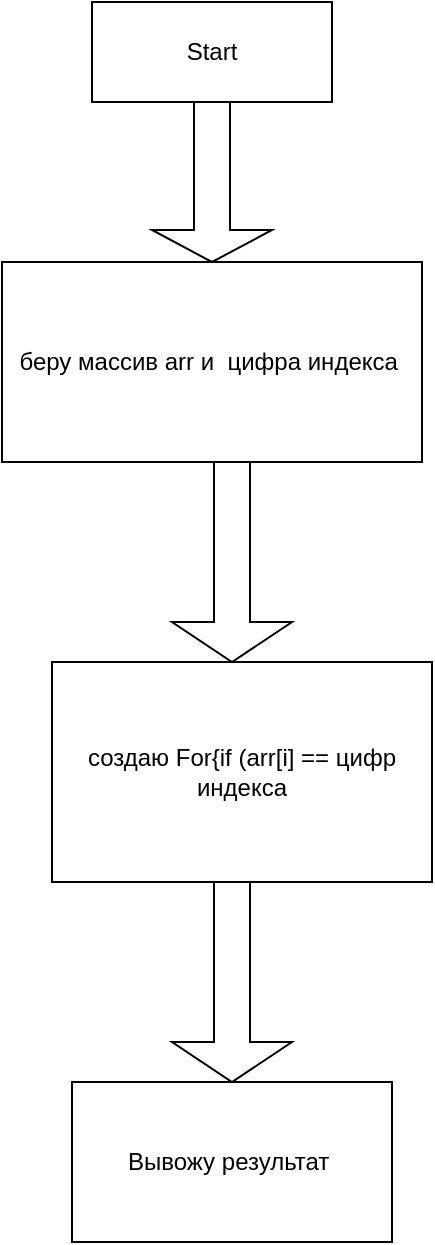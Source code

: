<mxfile version="20.8.13" type="github"><diagram name="Page-1" id="V947HSUEvExX3vAoGE46"><mxGraphModel dx="1434" dy="731" grid="1" gridSize="10" guides="1" tooltips="1" connect="1" arrows="1" fold="1" page="1" pageScale="1" pageWidth="850" pageHeight="1100" math="0" shadow="0"><root><mxCell id="0"/><mxCell id="1" parent="0"/><mxCell id="16D2uZdiWiCJGirajuRe-1" value="Start" style="rounded=0;whiteSpace=wrap;html=1;" vertex="1" parent="1"><mxGeometry x="300" y="30" width="120" height="50" as="geometry"/></mxCell><mxCell id="16D2uZdiWiCJGirajuRe-2" value="беру массив arr и&amp;nbsp; цифра индекса&amp;nbsp;" style="rounded=0;whiteSpace=wrap;html=1;" vertex="1" parent="1"><mxGeometry x="255" y="160" width="210" height="100" as="geometry"/></mxCell><mxCell id="16D2uZdiWiCJGirajuRe-3" value="создаю For{if (arr[i] == цифр индекса" style="rounded=0;whiteSpace=wrap;html=1;" vertex="1" parent="1"><mxGeometry x="280" y="360" width="190" height="110" as="geometry"/></mxCell><mxCell id="16D2uZdiWiCJGirajuRe-4" value="Вывожу результат&amp;nbsp;" style="rounded=0;whiteSpace=wrap;html=1;" vertex="1" parent="1"><mxGeometry x="290" y="570" width="160" height="80" as="geometry"/></mxCell><mxCell id="16D2uZdiWiCJGirajuRe-5" value="" style="shape=singleArrow;direction=south;whiteSpace=wrap;html=1;" vertex="1" parent="1"><mxGeometry x="330" y="80" width="60" height="80" as="geometry"/></mxCell><mxCell id="16D2uZdiWiCJGirajuRe-6" value="" style="shape=singleArrow;direction=south;whiteSpace=wrap;html=1;" vertex="1" parent="1"><mxGeometry x="340" y="260" width="60" height="100" as="geometry"/></mxCell><mxCell id="16D2uZdiWiCJGirajuRe-7" value="" style="shape=singleArrow;direction=south;whiteSpace=wrap;html=1;" vertex="1" parent="1"><mxGeometry x="340" y="470" width="60" height="100" as="geometry"/></mxCell></root></mxGraphModel></diagram></mxfile>